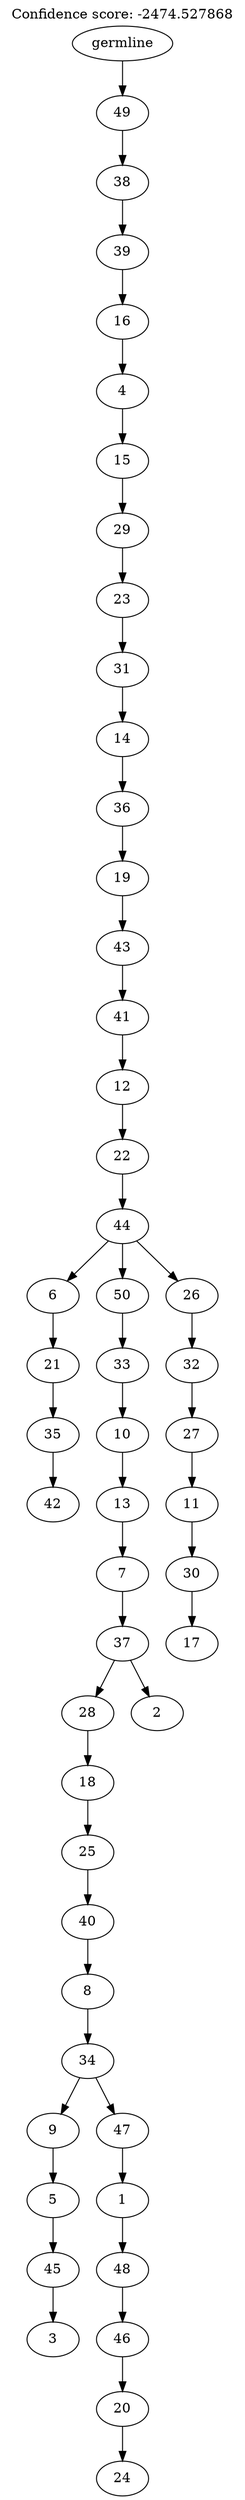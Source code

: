 digraph g {
	"49" -> "50";
	"50" [label="42"];
	"48" -> "49";
	"49" [label="35"];
	"47" -> "48";
	"48" [label="21"];
	"44" -> "45";
	"45" [label="3"];
	"43" -> "44";
	"44" [label="45"];
	"42" -> "43";
	"43" [label="5"];
	"40" -> "41";
	"41" [label="24"];
	"39" -> "40";
	"40" [label="20"];
	"38" -> "39";
	"39" [label="46"];
	"37" -> "38";
	"38" [label="48"];
	"36" -> "37";
	"37" [label="1"];
	"35" -> "36";
	"36" [label="47"];
	"35" -> "42";
	"42" [label="9"];
	"34" -> "35";
	"35" [label="34"];
	"33" -> "34";
	"34" [label="8"];
	"32" -> "33";
	"33" [label="40"];
	"31" -> "32";
	"32" [label="25"];
	"30" -> "31";
	"31" [label="18"];
	"29" -> "30";
	"30" [label="28"];
	"29" -> "46";
	"46" [label="2"];
	"28" -> "29";
	"29" [label="37"];
	"27" -> "28";
	"28" [label="7"];
	"26" -> "27";
	"27" [label="13"];
	"25" -> "26";
	"26" [label="10"];
	"24" -> "25";
	"25" [label="33"];
	"22" -> "23";
	"23" [label="17"];
	"21" -> "22";
	"22" [label="30"];
	"20" -> "21";
	"21" [label="11"];
	"19" -> "20";
	"20" [label="27"];
	"18" -> "19";
	"19" [label="32"];
	"17" -> "18";
	"18" [label="26"];
	"17" -> "24";
	"24" [label="50"];
	"17" -> "47";
	"47" [label="6"];
	"16" -> "17";
	"17" [label="44"];
	"15" -> "16";
	"16" [label="22"];
	"14" -> "15";
	"15" [label="12"];
	"13" -> "14";
	"14" [label="41"];
	"12" -> "13";
	"13" [label="43"];
	"11" -> "12";
	"12" [label="19"];
	"10" -> "11";
	"11" [label="36"];
	"9" -> "10";
	"10" [label="14"];
	"8" -> "9";
	"9" [label="31"];
	"7" -> "8";
	"8" [label="23"];
	"6" -> "7";
	"7" [label="29"];
	"5" -> "6";
	"6" [label="15"];
	"4" -> "5";
	"5" [label="4"];
	"3" -> "4";
	"4" [label="16"];
	"2" -> "3";
	"3" [label="39"];
	"1" -> "2";
	"2" [label="38"];
	"0" -> "1";
	"1" [label="49"];
	"0" [label="germline"];
	labelloc="t";
	label="Confidence score: -2474.527868";
}
